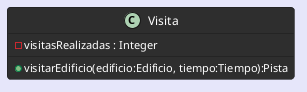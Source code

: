 @startuml

!theme reddress-darkblue
skinparam BackgroundColor lavender
skinparam ArrowColor black
skinparam ArrowThickness 1.0
skinparam RoundCorner 7
skinparam ClassAttributeFontColor FFFFFF
skinparam ClassFontSize 12
skinparam ArrowFontColor black

class Visita{

    - visitasRealizadas : Integer
    + visitarEdificio(edificio:Edificio, tiempo:Tiempo):Pista

}

@enduml